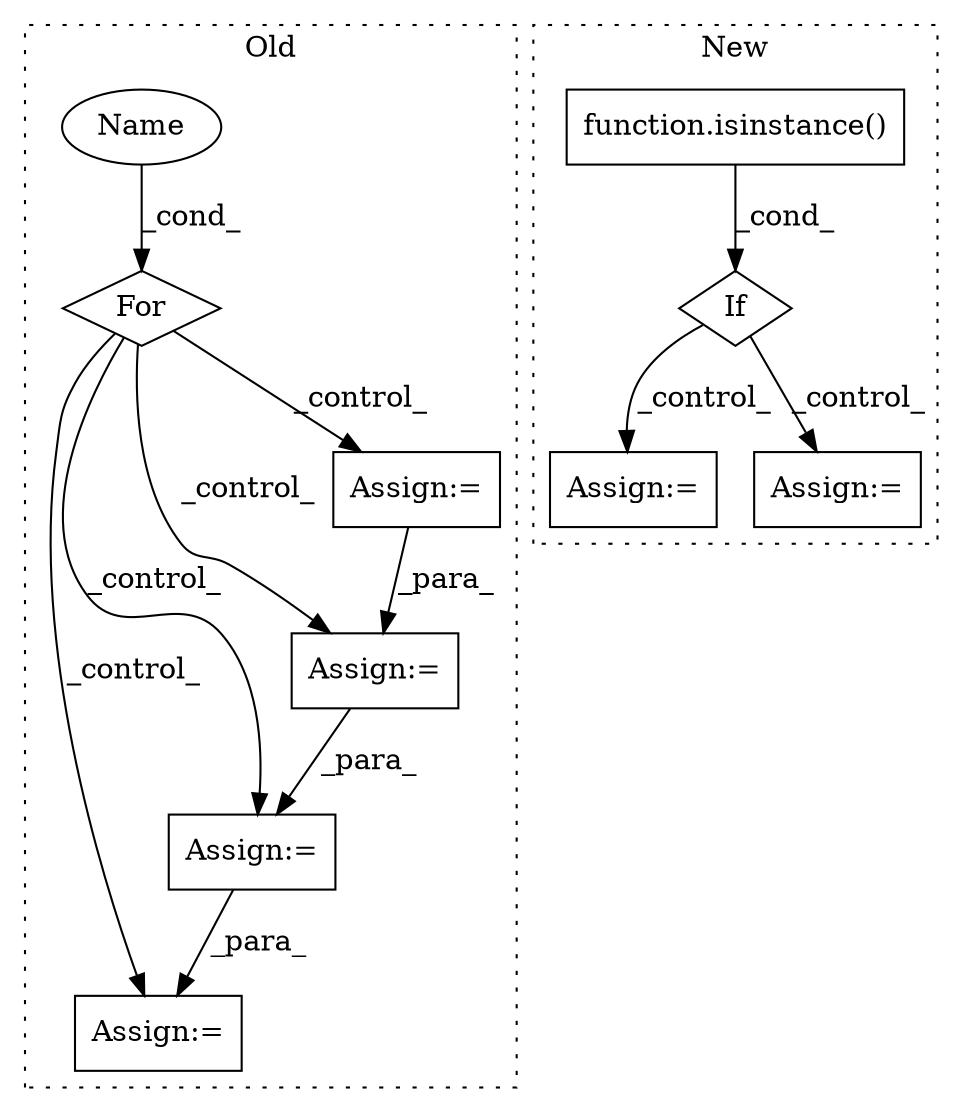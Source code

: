 digraph G {
subgraph cluster0 {
1 [label="For" a="107" s="1292,1311" l="4,14" shape="diamond"];
5 [label="Assign:=" a="68" s="1543" l="3" shape="box"];
6 [label="Name" a="87" s="1296" l="5" shape="ellipse"];
8 [label="Assign:=" a="68" s="1718" l="3" shape="box"];
9 [label="Assign:=" a="68" s="1386" l="3" shape="box"];
10 [label="Assign:=" a="68" s="1604" l="3" shape="box"];
label = "Old";
style="dotted";
}
subgraph cluster1 {
2 [label="function.isinstance()" a="75" s="1723,1750" l="11,1" shape="box"];
3 [label="If" a="96" s="1720" l="3" shape="diamond"];
4 [label="Assign:=" a="68" s="2016" l="3" shape="box"];
7 [label="Assign:=" a="68" s="1930" l="3" shape="box"];
label = "New";
style="dotted";
}
1 -> 8 [label="_control_"];
1 -> 9 [label="_control_"];
1 -> 5 [label="_control_"];
1 -> 10 [label="_control_"];
2 -> 3 [label="_cond_"];
3 -> 7 [label="_control_"];
3 -> 4 [label="_control_"];
5 -> 10 [label="_para_"];
6 -> 1 [label="_cond_"];
9 -> 5 [label="_para_"];
10 -> 8 [label="_para_"];
}